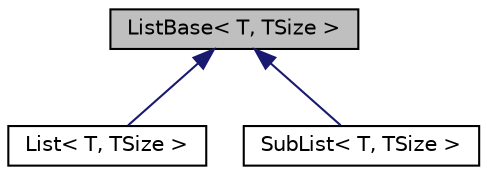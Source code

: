 digraph "ListBase&lt; T, TSize &gt;"
{
  edge [fontname="Helvetica",fontsize="10",labelfontname="Helvetica",labelfontsize="10"];
  node [fontname="Helvetica",fontsize="10",shape=record];
  Node0 [label="ListBase\< T, TSize \>",height=0.2,width=0.4,color="black", fillcolor="grey75", style="filled", fontcolor="black"];
  Node0 -> Node1 [dir="back",color="midnightblue",fontsize="10",style="solid",fontname="Helvetica"];
  Node1 [label="List\< T, TSize \>",height=0.2,width=0.4,color="black", fillcolor="white", style="filled",URL="$classevo_1_1_list.html",tooltip="Sequential list container with random access. "];
  Node0 -> Node2 [dir="back",color="midnightblue",fontsize="10",style="solid",fontname="Helvetica"];
  Node2 [label="SubList\< T, TSize \>",height=0.2,width=0.4,color="black", fillcolor="white", style="filled",URL="$structevo_1_1_sub_list.html",tooltip="Reference and access existing list data. "];
}
